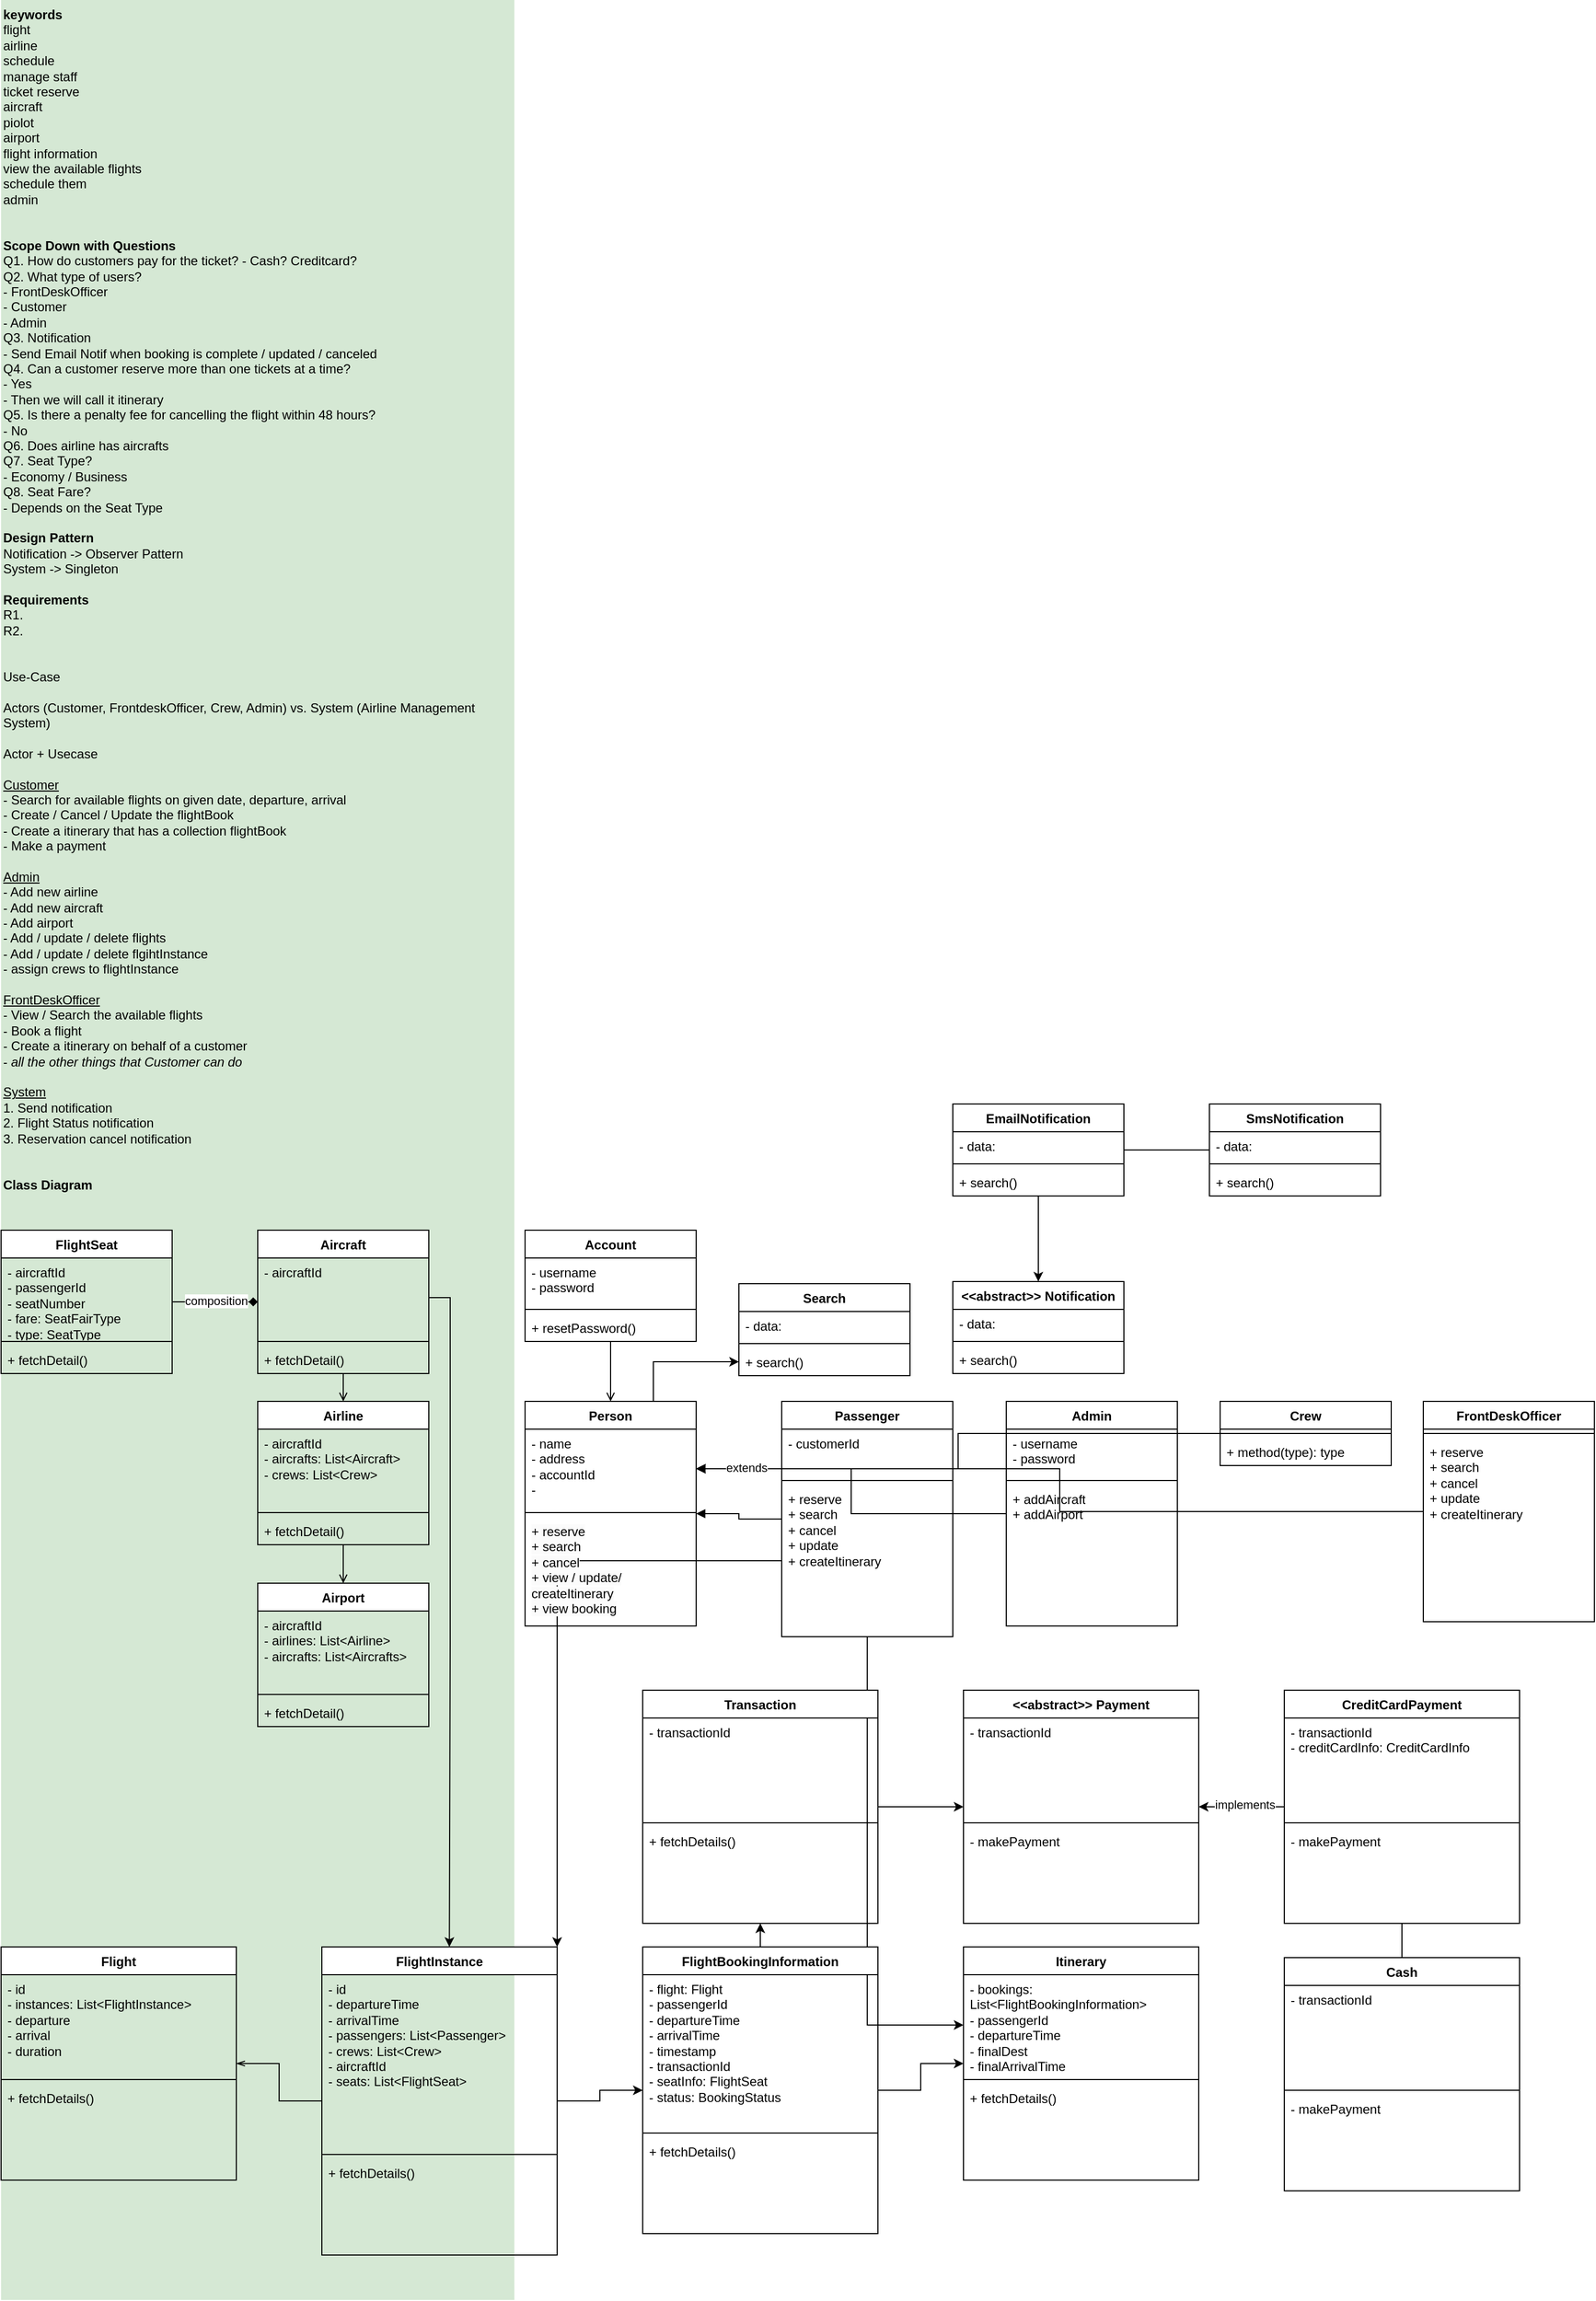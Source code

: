 <mxfile version="23.0.2" type="github">
  <diagram id="C5RBs43oDa-KdzZeNtuy" name="Page-1">
    <mxGraphModel dx="2293" dy="1454" grid="1" gridSize="10" guides="1" tooltips="1" connect="1" arrows="1" fold="1" page="1" pageScale="1" pageWidth="827" pageHeight="1169" math="0" shadow="0">
      <root>
        <mxCell id="WIyWlLk6GJQsqaUBKTNV-0" />
        <mxCell id="WIyWlLk6GJQsqaUBKTNV-1" parent="WIyWlLk6GJQsqaUBKTNV-0" />
        <mxCell id="SYZ7JO2TZXci38MoTMtk-57" value="" style="edgeStyle=orthogonalEdgeStyle;rounded=0;orthogonalLoop=1;jettySize=auto;html=1;startArrow=block;startFill=1;endArrow=none;endFill=0;exitX=1;exitY=0.5;exitDx=0;exitDy=0;" edge="1" parent="WIyWlLk6GJQsqaUBKTNV-1" target="SYZ7JO2TZXci38MoTMtk-58" source="SYZ7JO2TZXci38MoTMtk-32">
          <mxGeometry relative="1" as="geometry">
            <mxPoint x="600" y="1802" as="sourcePoint" />
          </mxGeometry>
        </mxCell>
        <mxCell id="SYZ7JO2TZXci38MoTMtk-0" value="&lt;b&gt;keywords&lt;/b&gt;&lt;br&gt;flight&lt;br&gt;airline&lt;br&gt;schedule&lt;br&gt;manage staff&lt;br&gt;ticket reserve&lt;br&gt;aircraft&lt;br&gt;piolot&lt;br&gt;airport&lt;br&gt;flight information&lt;br&gt;view the available flights&lt;br&gt;schedule them&lt;br&gt;admin&lt;br&gt;&lt;br&gt;&lt;br&gt;&lt;b&gt;Scope Down with Questions&lt;/b&gt;&lt;br&gt;Q1. How do customers pay for the ticket? - Cash? Creditcard?&lt;br&gt;Q2. What type of users?&lt;br&gt;- FrontDeskOfficer&lt;br&gt;- Customer&lt;br&gt;- Admin&lt;br&gt;Q3. Notification&lt;br&gt;- Send Email Notif when booking is complete / updated / canceled&lt;br&gt;Q4. Can a customer reserve more than one tickets at a time?&lt;br&gt;- Yes&lt;br&gt;- Then we will call it itinerary&lt;br&gt;Q5. Is there a penalty fee for cancelling the flight within 48 hours?&lt;br&gt;- No&lt;br&gt;Q6. Does airline has aircrafts&lt;br&gt;Q7. Seat Type?&lt;br&gt;- Economy / Business&lt;br&gt;Q8. Seat Fare?&lt;br&gt;- Depends on the Seat Type&lt;br&gt;&lt;br&gt;&lt;b&gt;Design Pattern&lt;/b&gt;&lt;br&gt;Notification -&amp;gt; Observer Pattern&lt;br&gt;System -&amp;gt; Singleton&amp;nbsp;&lt;br&gt;&lt;br&gt;&lt;b&gt;Requirements&lt;/b&gt;&lt;br&gt;R1.&amp;nbsp;&lt;br&gt;R2.&lt;br&gt;&lt;br&gt;&lt;br&gt;Use-Case&lt;br&gt;&lt;br&gt;Actors (Customer, FrontdeskOfficer, Crew, Admin) vs. System (Airline Management System)&lt;br&gt;&lt;br&gt;Actor + Usecase&lt;br&gt;&lt;br&gt;&lt;u&gt;Customer&lt;/u&gt;&lt;br&gt;- Search for available flights on given date, departure, arrival&lt;br&gt;- Create / Cancel / Update the flightBook&lt;br&gt;- Create a itinerary that has a collection flightBook&lt;br&gt;- Make a payment&lt;br&gt;&lt;br&gt;&lt;u&gt;Admin&lt;/u&gt;&lt;br&gt;- Add new airline&lt;br&gt;- Add new aircraft&lt;br&gt;- Add airport&lt;br&gt;- Add / update / delete flights&lt;br&gt;- Add / update / delete flgihtInstance&lt;br&gt;- assign crews to flightInstance&lt;br&gt;&lt;br&gt;&lt;u&gt;FrontDeskOfficer&lt;/u&gt;&lt;br&gt;- View / Search the available flights&lt;br&gt;- Book a flight&lt;br&gt;- Create a itinerary on behalf of a customer&lt;br&gt;- &lt;i&gt;all the other things that Customer can do&lt;br&gt;&lt;/i&gt;&lt;br&gt;&lt;u style=&quot;&quot;&gt;System&lt;/u&gt;&lt;br&gt;1. Send notification&lt;br&gt;2. Flight Status notification&lt;br&gt;3. Reservation cancel notification&lt;br&gt;&lt;br&gt;&lt;br&gt;&lt;b&gt;Class Diagram&lt;br&gt;&lt;/b&gt;" style="text;strokeColor=none;align=left;fillColor=#D5E8D4;html=1;verticalAlign=top;whiteSpace=wrap;rounded=0;labelBackgroundColor=#D5E8D4;" vertex="1" parent="WIyWlLk6GJQsqaUBKTNV-1">
          <mxGeometry x="-50" y="40" width="480" height="2150" as="geometry" />
        </mxCell>
        <mxCell id="SYZ7JO2TZXci38MoTMtk-9" value="" style="edgeStyle=orthogonalEdgeStyle;rounded=0;orthogonalLoop=1;jettySize=auto;html=1;endArrow=diamond;endFill=1;" edge="1" parent="WIyWlLk6GJQsqaUBKTNV-1" source="SYZ7JO2TZXci38MoTMtk-1" target="SYZ7JO2TZXci38MoTMtk-5">
          <mxGeometry relative="1" as="geometry" />
        </mxCell>
        <mxCell id="SYZ7JO2TZXci38MoTMtk-10" value="composition" style="edgeLabel;html=1;align=center;verticalAlign=middle;resizable=0;points=[];" vertex="1" connectable="0" parent="SYZ7JO2TZXci38MoTMtk-9">
          <mxGeometry x="0.018" y="1" relative="1" as="geometry">
            <mxPoint as="offset" />
          </mxGeometry>
        </mxCell>
        <mxCell id="SYZ7JO2TZXci38MoTMtk-1" value="FlightSeat" style="swimlane;fontStyle=1;align=center;verticalAlign=top;childLayout=stackLayout;horizontal=1;startSize=26;horizontalStack=0;resizeParent=1;resizeParentMax=0;resizeLast=0;collapsible=1;marginBottom=0;whiteSpace=wrap;html=1;" vertex="1" parent="WIyWlLk6GJQsqaUBKTNV-1">
          <mxGeometry x="-50" y="1190" width="160" height="134" as="geometry" />
        </mxCell>
        <mxCell id="SYZ7JO2TZXci38MoTMtk-2" value="- aircraftId&lt;br&gt;- passengerId&lt;br&gt;- seatNumber&lt;br&gt;- fare: SeatFairType&lt;br&gt;- type: SeatType" style="text;strokeColor=none;fillColor=none;align=left;verticalAlign=top;spacingLeft=4;spacingRight=4;overflow=hidden;rotatable=0;points=[[0,0.5],[1,0.5]];portConstraint=eastwest;whiteSpace=wrap;html=1;" vertex="1" parent="SYZ7JO2TZXci38MoTMtk-1">
          <mxGeometry y="26" width="160" height="74" as="geometry" />
        </mxCell>
        <mxCell id="SYZ7JO2TZXci38MoTMtk-3" value="" style="line;strokeWidth=1;fillColor=none;align=left;verticalAlign=middle;spacingTop=-1;spacingLeft=3;spacingRight=3;rotatable=0;labelPosition=right;points=[];portConstraint=eastwest;strokeColor=inherit;" vertex="1" parent="SYZ7JO2TZXci38MoTMtk-1">
          <mxGeometry y="100" width="160" height="8" as="geometry" />
        </mxCell>
        <mxCell id="SYZ7JO2TZXci38MoTMtk-4" value="+ fetchDetail()" style="text;strokeColor=none;fillColor=none;align=left;verticalAlign=top;spacingLeft=4;spacingRight=4;overflow=hidden;rotatable=0;points=[[0,0.5],[1,0.5]];portConstraint=eastwest;whiteSpace=wrap;html=1;" vertex="1" parent="SYZ7JO2TZXci38MoTMtk-1">
          <mxGeometry y="108" width="160" height="26" as="geometry" />
        </mxCell>
        <mxCell id="SYZ7JO2TZXci38MoTMtk-19" style="edgeStyle=orthogonalEdgeStyle;rounded=0;orthogonalLoop=1;jettySize=auto;html=1;entryX=0.5;entryY=0;entryDx=0;entryDy=0;endArrow=open;endFill=0;" edge="1" parent="WIyWlLk6GJQsqaUBKTNV-1" source="SYZ7JO2TZXci38MoTMtk-5" target="SYZ7JO2TZXci38MoTMtk-11">
          <mxGeometry relative="1" as="geometry" />
        </mxCell>
        <mxCell id="SYZ7JO2TZXci38MoTMtk-5" value="Aircraft" style="swimlane;fontStyle=1;align=center;verticalAlign=top;childLayout=stackLayout;horizontal=1;startSize=26;horizontalStack=0;resizeParent=1;resizeParentMax=0;resizeLast=0;collapsible=1;marginBottom=0;whiteSpace=wrap;html=1;" vertex="1" parent="WIyWlLk6GJQsqaUBKTNV-1">
          <mxGeometry x="190" y="1190" width="160" height="134" as="geometry" />
        </mxCell>
        <mxCell id="SYZ7JO2TZXci38MoTMtk-6" value="- aircraftId&lt;br&gt;" style="text;strokeColor=none;fillColor=none;align=left;verticalAlign=top;spacingLeft=4;spacingRight=4;overflow=hidden;rotatable=0;points=[[0,0.5],[1,0.5]];portConstraint=eastwest;whiteSpace=wrap;html=1;" vertex="1" parent="SYZ7JO2TZXci38MoTMtk-5">
          <mxGeometry y="26" width="160" height="74" as="geometry" />
        </mxCell>
        <mxCell id="SYZ7JO2TZXci38MoTMtk-7" value="" style="line;strokeWidth=1;fillColor=none;align=left;verticalAlign=middle;spacingTop=-1;spacingLeft=3;spacingRight=3;rotatable=0;labelPosition=right;points=[];portConstraint=eastwest;strokeColor=inherit;" vertex="1" parent="SYZ7JO2TZXci38MoTMtk-5">
          <mxGeometry y="100" width="160" height="8" as="geometry" />
        </mxCell>
        <mxCell id="SYZ7JO2TZXci38MoTMtk-8" value="+ fetchDetail()" style="text;strokeColor=none;fillColor=none;align=left;verticalAlign=top;spacingLeft=4;spacingRight=4;overflow=hidden;rotatable=0;points=[[0,0.5],[1,0.5]];portConstraint=eastwest;whiteSpace=wrap;html=1;" vertex="1" parent="SYZ7JO2TZXci38MoTMtk-5">
          <mxGeometry y="108" width="160" height="26" as="geometry" />
        </mxCell>
        <mxCell id="SYZ7JO2TZXci38MoTMtk-20" style="edgeStyle=orthogonalEdgeStyle;rounded=0;orthogonalLoop=1;jettySize=auto;html=1;entryX=0.5;entryY=0;entryDx=0;entryDy=0;endArrow=open;endFill=0;" edge="1" parent="WIyWlLk6GJQsqaUBKTNV-1" source="SYZ7JO2TZXci38MoTMtk-11" target="SYZ7JO2TZXci38MoTMtk-15">
          <mxGeometry relative="1" as="geometry" />
        </mxCell>
        <mxCell id="SYZ7JO2TZXci38MoTMtk-11" value="Airline" style="swimlane;fontStyle=1;align=center;verticalAlign=top;childLayout=stackLayout;horizontal=1;startSize=26;horizontalStack=0;resizeParent=1;resizeParentMax=0;resizeLast=0;collapsible=1;marginBottom=0;whiteSpace=wrap;html=1;" vertex="1" parent="WIyWlLk6GJQsqaUBKTNV-1">
          <mxGeometry x="190" y="1350" width="160" height="134" as="geometry" />
        </mxCell>
        <mxCell id="SYZ7JO2TZXci38MoTMtk-12" value="- aircraftId&lt;br&gt;- aircrafts: List&amp;lt;Aircraft&amp;gt;&lt;br&gt;- crews: List&amp;lt;Crew&amp;gt;" style="text;strokeColor=none;fillColor=none;align=left;verticalAlign=top;spacingLeft=4;spacingRight=4;overflow=hidden;rotatable=0;points=[[0,0.5],[1,0.5]];portConstraint=eastwest;whiteSpace=wrap;html=1;" vertex="1" parent="SYZ7JO2TZXci38MoTMtk-11">
          <mxGeometry y="26" width="160" height="74" as="geometry" />
        </mxCell>
        <mxCell id="SYZ7JO2TZXci38MoTMtk-13" value="" style="line;strokeWidth=1;fillColor=none;align=left;verticalAlign=middle;spacingTop=-1;spacingLeft=3;spacingRight=3;rotatable=0;labelPosition=right;points=[];portConstraint=eastwest;strokeColor=inherit;" vertex="1" parent="SYZ7JO2TZXci38MoTMtk-11">
          <mxGeometry y="100" width="160" height="8" as="geometry" />
        </mxCell>
        <mxCell id="SYZ7JO2TZXci38MoTMtk-14" value="+ fetchDetail()" style="text;strokeColor=none;fillColor=none;align=left;verticalAlign=top;spacingLeft=4;spacingRight=4;overflow=hidden;rotatable=0;points=[[0,0.5],[1,0.5]];portConstraint=eastwest;whiteSpace=wrap;html=1;" vertex="1" parent="SYZ7JO2TZXci38MoTMtk-11">
          <mxGeometry y="108" width="160" height="26" as="geometry" />
        </mxCell>
        <mxCell id="SYZ7JO2TZXci38MoTMtk-15" value="Airport" style="swimlane;fontStyle=1;align=center;verticalAlign=top;childLayout=stackLayout;horizontal=1;startSize=26;horizontalStack=0;resizeParent=1;resizeParentMax=0;resizeLast=0;collapsible=1;marginBottom=0;whiteSpace=wrap;html=1;" vertex="1" parent="WIyWlLk6GJQsqaUBKTNV-1">
          <mxGeometry x="190" y="1520" width="160" height="134" as="geometry" />
        </mxCell>
        <mxCell id="SYZ7JO2TZXci38MoTMtk-16" value="- aircraftId&lt;br&gt;- airlines: List&amp;lt;Airline&amp;gt;&lt;br&gt;- aircrafts: List&amp;lt;Aircrafts&amp;gt;" style="text;strokeColor=none;fillColor=none;align=left;verticalAlign=top;spacingLeft=4;spacingRight=4;overflow=hidden;rotatable=0;points=[[0,0.5],[1,0.5]];portConstraint=eastwest;whiteSpace=wrap;html=1;" vertex="1" parent="SYZ7JO2TZXci38MoTMtk-15">
          <mxGeometry y="26" width="160" height="74" as="geometry" />
        </mxCell>
        <mxCell id="SYZ7JO2TZXci38MoTMtk-17" value="" style="line;strokeWidth=1;fillColor=none;align=left;verticalAlign=middle;spacingTop=-1;spacingLeft=3;spacingRight=3;rotatable=0;labelPosition=right;points=[];portConstraint=eastwest;strokeColor=inherit;" vertex="1" parent="SYZ7JO2TZXci38MoTMtk-15">
          <mxGeometry y="100" width="160" height="8" as="geometry" />
        </mxCell>
        <mxCell id="SYZ7JO2TZXci38MoTMtk-18" value="+ fetchDetail()" style="text;strokeColor=none;fillColor=none;align=left;verticalAlign=top;spacingLeft=4;spacingRight=4;overflow=hidden;rotatable=0;points=[[0,0.5],[1,0.5]];portConstraint=eastwest;whiteSpace=wrap;html=1;" vertex="1" parent="SYZ7JO2TZXci38MoTMtk-15">
          <mxGeometry y="108" width="160" height="26" as="geometry" />
        </mxCell>
        <mxCell id="SYZ7JO2TZXci38MoTMtk-42" style="edgeStyle=orthogonalEdgeStyle;rounded=0;orthogonalLoop=1;jettySize=auto;html=1;endArrow=open;endFill=0;" edge="1" parent="WIyWlLk6GJQsqaUBKTNV-1" source="SYZ7JO2TZXci38MoTMtk-27" target="SYZ7JO2TZXci38MoTMtk-31">
          <mxGeometry relative="1" as="geometry" />
        </mxCell>
        <mxCell id="SYZ7JO2TZXci38MoTMtk-27" value="Account" style="swimlane;fontStyle=1;align=center;verticalAlign=top;childLayout=stackLayout;horizontal=1;startSize=26;horizontalStack=0;resizeParent=1;resizeParentMax=0;resizeLast=0;collapsible=1;marginBottom=0;whiteSpace=wrap;html=1;" vertex="1" parent="WIyWlLk6GJQsqaUBKTNV-1">
          <mxGeometry x="440" y="1190" width="160" height="104" as="geometry" />
        </mxCell>
        <mxCell id="SYZ7JO2TZXci38MoTMtk-28" value="- username&lt;br&gt;- password&lt;br&gt;" style="text;strokeColor=none;fillColor=none;align=left;verticalAlign=top;spacingLeft=4;spacingRight=4;overflow=hidden;rotatable=0;points=[[0,0.5],[1,0.5]];portConstraint=eastwest;whiteSpace=wrap;html=1;" vertex="1" parent="SYZ7JO2TZXci38MoTMtk-27">
          <mxGeometry y="26" width="160" height="44" as="geometry" />
        </mxCell>
        <mxCell id="SYZ7JO2TZXci38MoTMtk-29" value="" style="line;strokeWidth=1;fillColor=none;align=left;verticalAlign=middle;spacingTop=-1;spacingLeft=3;spacingRight=3;rotatable=0;labelPosition=right;points=[];portConstraint=eastwest;strokeColor=inherit;" vertex="1" parent="SYZ7JO2TZXci38MoTMtk-27">
          <mxGeometry y="70" width="160" height="8" as="geometry" />
        </mxCell>
        <mxCell id="SYZ7JO2TZXci38MoTMtk-30" value="+ resetPassword()" style="text;strokeColor=none;fillColor=none;align=left;verticalAlign=top;spacingLeft=4;spacingRight=4;overflow=hidden;rotatable=0;points=[[0,0.5],[1,0.5]];portConstraint=eastwest;whiteSpace=wrap;html=1;" vertex="1" parent="SYZ7JO2TZXci38MoTMtk-27">
          <mxGeometry y="78" width="160" height="26" as="geometry" />
        </mxCell>
        <mxCell id="SYZ7JO2TZXci38MoTMtk-41" value="" style="edgeStyle=orthogonalEdgeStyle;rounded=0;orthogonalLoop=1;jettySize=auto;html=1;startArrow=block;startFill=1;endArrow=none;endFill=0;" edge="1" parent="WIyWlLk6GJQsqaUBKTNV-1" source="SYZ7JO2TZXci38MoTMtk-31" target="SYZ7JO2TZXci38MoTMtk-37">
          <mxGeometry relative="1" as="geometry" />
        </mxCell>
        <mxCell id="SYZ7JO2TZXci38MoTMtk-47" value="" style="edgeStyle=orthogonalEdgeStyle;rounded=0;orthogonalLoop=1;jettySize=auto;html=1;startArrow=block;startFill=1;endArrow=none;endFill=0;exitX=1;exitY=0.5;exitDx=0;exitDy=0;" edge="1" parent="WIyWlLk6GJQsqaUBKTNV-1" target="SYZ7JO2TZXci38MoTMtk-48" source="SYZ7JO2TZXci38MoTMtk-32">
          <mxGeometry relative="1" as="geometry">
            <mxPoint x="600" y="1532" as="sourcePoint" />
          </mxGeometry>
        </mxCell>
        <mxCell id="SYZ7JO2TZXci38MoTMtk-52" value="" style="edgeStyle=orthogonalEdgeStyle;rounded=0;orthogonalLoop=1;jettySize=auto;html=1;startArrow=block;startFill=1;endArrow=none;endFill=0;exitX=1;exitY=0.5;exitDx=0;exitDy=0;" edge="1" parent="WIyWlLk6GJQsqaUBKTNV-1" target="SYZ7JO2TZXci38MoTMtk-53" source="SYZ7JO2TZXci38MoTMtk-32">
          <mxGeometry relative="1" as="geometry">
            <mxPoint x="600" y="1662" as="sourcePoint" />
          </mxGeometry>
        </mxCell>
        <mxCell id="SYZ7JO2TZXci38MoTMtk-58" value="FrontDeskOfficer" style="swimlane;fontStyle=1;align=center;verticalAlign=top;childLayout=stackLayout;horizontal=1;startSize=26;horizontalStack=0;resizeParent=1;resizeParentMax=0;resizeLast=0;collapsible=1;marginBottom=0;whiteSpace=wrap;html=1;" vertex="1" parent="WIyWlLk6GJQsqaUBKTNV-1">
          <mxGeometry x="1280" y="1350" width="160" height="206" as="geometry" />
        </mxCell>
        <mxCell id="SYZ7JO2TZXci38MoTMtk-60" value="" style="line;strokeWidth=1;fillColor=none;align=left;verticalAlign=middle;spacingTop=-1;spacingLeft=3;spacingRight=3;rotatable=0;labelPosition=right;points=[];portConstraint=eastwest;strokeColor=inherit;" vertex="1" parent="SYZ7JO2TZXci38MoTMtk-58">
          <mxGeometry y="26" width="160" height="8" as="geometry" />
        </mxCell>
        <mxCell id="SYZ7JO2TZXci38MoTMtk-61" value="+ reserve&lt;br style=&quot;border-color: var(--border-color);&quot;&gt;+ search&lt;br style=&quot;border-color: var(--border-color);&quot;&gt;+ cancel&lt;br style=&quot;border-color: var(--border-color);&quot;&gt;+ update&lt;br style=&quot;border-color: var(--border-color);&quot;&gt;+ createItinerary" style="text;strokeColor=none;fillColor=none;align=left;verticalAlign=top;spacingLeft=4;spacingRight=4;overflow=hidden;rotatable=0;points=[[0,0.5],[1,0.5]];portConstraint=eastwest;whiteSpace=wrap;html=1;" vertex="1" parent="SYZ7JO2TZXci38MoTMtk-58">
          <mxGeometry y="34" width="160" height="172" as="geometry" />
        </mxCell>
        <mxCell id="SYZ7JO2TZXci38MoTMtk-62" value="" style="edgeStyle=orthogonalEdgeStyle;rounded=0;orthogonalLoop=1;jettySize=auto;html=1;entryX=1;entryY=0.5;entryDx=0;entryDy=0;" edge="1" parent="WIyWlLk6GJQsqaUBKTNV-1" source="SYZ7JO2TZXci38MoTMtk-48" target="SYZ7JO2TZXci38MoTMtk-32">
          <mxGeometry relative="1" as="geometry" />
        </mxCell>
        <mxCell id="SYZ7JO2TZXci38MoTMtk-63" value="extends" style="edgeLabel;html=1;align=center;verticalAlign=middle;resizable=0;points=[];" vertex="1" connectable="0" parent="SYZ7JO2TZXci38MoTMtk-62">
          <mxGeometry x="0.719" y="-1" relative="1" as="geometry">
            <mxPoint as="offset" />
          </mxGeometry>
        </mxCell>
        <mxCell id="SYZ7JO2TZXci38MoTMtk-48" value="Admin" style="swimlane;fontStyle=1;align=center;verticalAlign=top;childLayout=stackLayout;horizontal=1;startSize=26;horizontalStack=0;resizeParent=1;resizeParentMax=0;resizeLast=0;collapsible=1;marginBottom=0;whiteSpace=wrap;html=1;" vertex="1" parent="WIyWlLk6GJQsqaUBKTNV-1">
          <mxGeometry x="890" y="1350" width="160" height="210" as="geometry" />
        </mxCell>
        <mxCell id="SYZ7JO2TZXci38MoTMtk-49" value="- username&lt;br&gt;- password&lt;br&gt;" style="text;strokeColor=none;fillColor=none;align=left;verticalAlign=top;spacingLeft=4;spacingRight=4;overflow=hidden;rotatable=0;points=[[0,0.5],[1,0.5]];portConstraint=eastwest;whiteSpace=wrap;html=1;" vertex="1" parent="SYZ7JO2TZXci38MoTMtk-48">
          <mxGeometry y="26" width="160" height="44" as="geometry" />
        </mxCell>
        <mxCell id="SYZ7JO2TZXci38MoTMtk-50" value="" style="line;strokeWidth=1;fillColor=none;align=left;verticalAlign=middle;spacingTop=-1;spacingLeft=3;spacingRight=3;rotatable=0;labelPosition=right;points=[];portConstraint=eastwest;strokeColor=inherit;" vertex="1" parent="SYZ7JO2TZXci38MoTMtk-48">
          <mxGeometry y="70" width="160" height="8" as="geometry" />
        </mxCell>
        <mxCell id="SYZ7JO2TZXci38MoTMtk-51" value="+ addAircraft&lt;br&gt;+ addAirport" style="text;strokeColor=none;fillColor=none;align=left;verticalAlign=top;spacingLeft=4;spacingRight=4;overflow=hidden;rotatable=0;points=[[0,0.5],[1,0.5]];portConstraint=eastwest;whiteSpace=wrap;html=1;" vertex="1" parent="SYZ7JO2TZXci38MoTMtk-48">
          <mxGeometry y="78" width="160" height="132" as="geometry" />
        </mxCell>
        <mxCell id="SYZ7JO2TZXci38MoTMtk-53" value="Crew" style="swimlane;fontStyle=1;align=center;verticalAlign=top;childLayout=stackLayout;horizontal=1;startSize=26;horizontalStack=0;resizeParent=1;resizeParentMax=0;resizeLast=0;collapsible=1;marginBottom=0;whiteSpace=wrap;html=1;" vertex="1" parent="WIyWlLk6GJQsqaUBKTNV-1">
          <mxGeometry x="1090" y="1350" width="160" height="60" as="geometry" />
        </mxCell>
        <mxCell id="SYZ7JO2TZXci38MoTMtk-55" value="" style="line;strokeWidth=1;fillColor=none;align=left;verticalAlign=middle;spacingTop=-1;spacingLeft=3;spacingRight=3;rotatable=0;labelPosition=right;points=[];portConstraint=eastwest;strokeColor=inherit;" vertex="1" parent="SYZ7JO2TZXci38MoTMtk-53">
          <mxGeometry y="26" width="160" height="8" as="geometry" />
        </mxCell>
        <mxCell id="SYZ7JO2TZXci38MoTMtk-56" value="+ method(type): type" style="text;strokeColor=none;fillColor=none;align=left;verticalAlign=top;spacingLeft=4;spacingRight=4;overflow=hidden;rotatable=0;points=[[0,0.5],[1,0.5]];portConstraint=eastwest;whiteSpace=wrap;html=1;" vertex="1" parent="SYZ7JO2TZXci38MoTMtk-53">
          <mxGeometry y="34" width="160" height="26" as="geometry" />
        </mxCell>
        <mxCell id="SYZ7JO2TZXci38MoTMtk-112" style="edgeStyle=orthogonalEdgeStyle;rounded=0;orthogonalLoop=1;jettySize=auto;html=1;entryX=0;entryY=0.5;entryDx=0;entryDy=0;" edge="1" parent="WIyWlLk6GJQsqaUBKTNV-1" source="SYZ7JO2TZXci38MoTMtk-37" target="SYZ7JO2TZXci38MoTMtk-108">
          <mxGeometry relative="1" as="geometry" />
        </mxCell>
        <mxCell id="SYZ7JO2TZXci38MoTMtk-37" value="Passenger" style="swimlane;fontStyle=1;align=center;verticalAlign=top;childLayout=stackLayout;horizontal=1;startSize=26;horizontalStack=0;resizeParent=1;resizeParentMax=0;resizeLast=0;collapsible=1;marginBottom=0;whiteSpace=wrap;html=1;" vertex="1" parent="WIyWlLk6GJQsqaUBKTNV-1">
          <mxGeometry x="680" y="1350" width="160" height="220" as="geometry" />
        </mxCell>
        <mxCell id="SYZ7JO2TZXci38MoTMtk-38" value="- customerId" style="text;strokeColor=none;fillColor=none;align=left;verticalAlign=top;spacingLeft=4;spacingRight=4;overflow=hidden;rotatable=0;points=[[0,0.5],[1,0.5]];portConstraint=eastwest;whiteSpace=wrap;html=1;" vertex="1" parent="SYZ7JO2TZXci38MoTMtk-37">
          <mxGeometry y="26" width="160" height="44" as="geometry" />
        </mxCell>
        <mxCell id="SYZ7JO2TZXci38MoTMtk-39" value="" style="line;strokeWidth=1;fillColor=none;align=left;verticalAlign=middle;spacingTop=-1;spacingLeft=3;spacingRight=3;rotatable=0;labelPosition=right;points=[];portConstraint=eastwest;strokeColor=inherit;" vertex="1" parent="SYZ7JO2TZXci38MoTMtk-37">
          <mxGeometry y="70" width="160" height="8" as="geometry" />
        </mxCell>
        <mxCell id="SYZ7JO2TZXci38MoTMtk-40" value="+ reserve&lt;br&gt;+ search&lt;br&gt;+ cancel&lt;br&gt;+ update&lt;br&gt;+ createItinerary" style="text;strokeColor=none;fillColor=none;align=left;verticalAlign=top;spacingLeft=4;spacingRight=4;overflow=hidden;rotatable=0;points=[[0,0.5],[1,0.5]];portConstraint=eastwest;whiteSpace=wrap;html=1;" vertex="1" parent="SYZ7JO2TZXci38MoTMtk-37">
          <mxGeometry y="78" width="160" height="142" as="geometry" />
        </mxCell>
        <mxCell id="SYZ7JO2TZXci38MoTMtk-80" style="edgeStyle=orthogonalEdgeStyle;rounded=0;orthogonalLoop=1;jettySize=auto;html=1;entryX=1;entryY=0;entryDx=0;entryDy=0;" edge="1" parent="WIyWlLk6GJQsqaUBKTNV-1" source="SYZ7JO2TZXci38MoTMtk-40" target="SYZ7JO2TZXci38MoTMtk-68">
          <mxGeometry relative="1" as="geometry" />
        </mxCell>
        <mxCell id="SYZ7JO2TZXci38MoTMtk-72" value="" style="edgeStyle=orthogonalEdgeStyle;rounded=0;orthogonalLoop=1;jettySize=auto;html=1;endArrow=openThin;endFill=0;" edge="1" parent="WIyWlLk6GJQsqaUBKTNV-1" source="SYZ7JO2TZXci38MoTMtk-68" target="SYZ7JO2TZXci38MoTMtk-64">
          <mxGeometry relative="1" as="geometry" />
        </mxCell>
        <mxCell id="SYZ7JO2TZXci38MoTMtk-64" value="Flight" style="swimlane;fontStyle=1;align=center;verticalAlign=top;childLayout=stackLayout;horizontal=1;startSize=26;horizontalStack=0;resizeParent=1;resizeParentMax=0;resizeLast=0;collapsible=1;marginBottom=0;whiteSpace=wrap;html=1;" vertex="1" parent="WIyWlLk6GJQsqaUBKTNV-1">
          <mxGeometry x="-50" y="1860" width="220" height="218" as="geometry" />
        </mxCell>
        <mxCell id="SYZ7JO2TZXci38MoTMtk-65" value="- id&lt;br&gt;- instances: List&amp;lt;FlightInstance&amp;gt;&lt;br&gt;- departure&lt;br&gt;- arrival&lt;br&gt;- duration" style="text;strokeColor=none;fillColor=none;align=left;verticalAlign=top;spacingLeft=4;spacingRight=4;overflow=hidden;rotatable=0;points=[[0,0.5],[1,0.5]];portConstraint=eastwest;whiteSpace=wrap;html=1;" vertex="1" parent="SYZ7JO2TZXci38MoTMtk-64">
          <mxGeometry y="26" width="220" height="94" as="geometry" />
        </mxCell>
        <mxCell id="SYZ7JO2TZXci38MoTMtk-66" value="" style="line;strokeWidth=1;fillColor=none;align=left;verticalAlign=middle;spacingTop=-1;spacingLeft=3;spacingRight=3;rotatable=0;labelPosition=right;points=[];portConstraint=eastwest;strokeColor=inherit;" vertex="1" parent="SYZ7JO2TZXci38MoTMtk-64">
          <mxGeometry y="120" width="220" height="8" as="geometry" />
        </mxCell>
        <mxCell id="SYZ7JO2TZXci38MoTMtk-67" value="+ fetchDetails()" style="text;strokeColor=none;fillColor=none;align=left;verticalAlign=top;spacingLeft=4;spacingRight=4;overflow=hidden;rotatable=0;points=[[0,0.5],[1,0.5]];portConstraint=eastwest;whiteSpace=wrap;html=1;" vertex="1" parent="SYZ7JO2TZXci38MoTMtk-64">
          <mxGeometry y="128" width="220" height="90" as="geometry" />
        </mxCell>
        <mxCell id="SYZ7JO2TZXci38MoTMtk-78" value="" style="edgeStyle=orthogonalEdgeStyle;rounded=0;orthogonalLoop=1;jettySize=auto;html=1;" edge="1" parent="WIyWlLk6GJQsqaUBKTNV-1" source="SYZ7JO2TZXci38MoTMtk-68" target="SYZ7JO2TZXci38MoTMtk-74">
          <mxGeometry relative="1" as="geometry" />
        </mxCell>
        <mxCell id="SYZ7JO2TZXci38MoTMtk-68" value="FlightInstance" style="swimlane;fontStyle=1;align=center;verticalAlign=top;childLayout=stackLayout;horizontal=1;startSize=26;horizontalStack=0;resizeParent=1;resizeParentMax=0;resizeLast=0;collapsible=1;marginBottom=0;whiteSpace=wrap;html=1;" vertex="1" parent="WIyWlLk6GJQsqaUBKTNV-1">
          <mxGeometry x="250" y="1860" width="220" height="288" as="geometry" />
        </mxCell>
        <mxCell id="SYZ7JO2TZXci38MoTMtk-69" value="- id&lt;br&gt;- departureTime&lt;br&gt;- arrivalTime&lt;br&gt;- passengers: List&amp;lt;Passenger&amp;gt;&lt;br&gt;- crews: List&amp;lt;Crew&amp;gt;&lt;br&gt;- aircraftId&lt;br&gt;- seats: List&amp;lt;FlightSeat&amp;gt;" style="text;strokeColor=none;fillColor=none;align=left;verticalAlign=top;spacingLeft=4;spacingRight=4;overflow=hidden;rotatable=0;points=[[0,0.5],[1,0.5]];portConstraint=eastwest;whiteSpace=wrap;html=1;" vertex="1" parent="SYZ7JO2TZXci38MoTMtk-68">
          <mxGeometry y="26" width="220" height="164" as="geometry" />
        </mxCell>
        <mxCell id="SYZ7JO2TZXci38MoTMtk-70" value="" style="line;strokeWidth=1;fillColor=none;align=left;verticalAlign=middle;spacingTop=-1;spacingLeft=3;spacingRight=3;rotatable=0;labelPosition=right;points=[];portConstraint=eastwest;strokeColor=inherit;" vertex="1" parent="SYZ7JO2TZXci38MoTMtk-68">
          <mxGeometry y="190" width="220" height="8" as="geometry" />
        </mxCell>
        <mxCell id="SYZ7JO2TZXci38MoTMtk-71" value="+ fetchDetails()" style="text;strokeColor=none;fillColor=none;align=left;verticalAlign=top;spacingLeft=4;spacingRight=4;overflow=hidden;rotatable=0;points=[[0,0.5],[1,0.5]];portConstraint=eastwest;whiteSpace=wrap;html=1;" vertex="1" parent="SYZ7JO2TZXci38MoTMtk-68">
          <mxGeometry y="198" width="220" height="90" as="geometry" />
        </mxCell>
        <mxCell id="SYZ7JO2TZXci38MoTMtk-85" value="" style="edgeStyle=orthogonalEdgeStyle;rounded=0;orthogonalLoop=1;jettySize=auto;html=1;" edge="1" parent="WIyWlLk6GJQsqaUBKTNV-1" source="SYZ7JO2TZXci38MoTMtk-74" target="SYZ7JO2TZXci38MoTMtk-81">
          <mxGeometry relative="1" as="geometry" />
        </mxCell>
        <mxCell id="SYZ7JO2TZXci38MoTMtk-111" value="" style="edgeStyle=orthogonalEdgeStyle;rounded=0;orthogonalLoop=1;jettySize=auto;html=1;" edge="1" parent="WIyWlLk6GJQsqaUBKTNV-1" source="SYZ7JO2TZXci38MoTMtk-74" target="SYZ7JO2TZXci38MoTMtk-107">
          <mxGeometry relative="1" as="geometry" />
        </mxCell>
        <mxCell id="SYZ7JO2TZXci38MoTMtk-74" value="FlightBookingInformation" style="swimlane;fontStyle=1;align=center;verticalAlign=top;childLayout=stackLayout;horizontal=1;startSize=26;horizontalStack=0;resizeParent=1;resizeParentMax=0;resizeLast=0;collapsible=1;marginBottom=0;whiteSpace=wrap;html=1;" vertex="1" parent="WIyWlLk6GJQsqaUBKTNV-1">
          <mxGeometry x="550" y="1860" width="220" height="268" as="geometry" />
        </mxCell>
        <mxCell id="SYZ7JO2TZXci38MoTMtk-75" value="- flight: Flight&lt;br&gt;- passengerId&lt;br&gt;- departureTime&lt;br&gt;- arrivalTime&lt;br&gt;- timestamp&lt;br&gt;- transactionId&lt;br&gt;- seatInfo: FlightSeat&lt;br&gt;- status: BookingStatus" style="text;strokeColor=none;fillColor=none;align=left;verticalAlign=top;spacingLeft=4;spacingRight=4;overflow=hidden;rotatable=0;points=[[0,0.5],[1,0.5]];portConstraint=eastwest;whiteSpace=wrap;html=1;" vertex="1" parent="SYZ7JO2TZXci38MoTMtk-74">
          <mxGeometry y="26" width="220" height="144" as="geometry" />
        </mxCell>
        <mxCell id="SYZ7JO2TZXci38MoTMtk-76" value="" style="line;strokeWidth=1;fillColor=none;align=left;verticalAlign=middle;spacingTop=-1;spacingLeft=3;spacingRight=3;rotatable=0;labelPosition=right;points=[];portConstraint=eastwest;strokeColor=inherit;" vertex="1" parent="SYZ7JO2TZXci38MoTMtk-74">
          <mxGeometry y="170" width="220" height="8" as="geometry" />
        </mxCell>
        <mxCell id="SYZ7JO2TZXci38MoTMtk-77" value="+ fetchDetails()" style="text;strokeColor=none;fillColor=none;align=left;verticalAlign=top;spacingLeft=4;spacingRight=4;overflow=hidden;rotatable=0;points=[[0,0.5],[1,0.5]];portConstraint=eastwest;whiteSpace=wrap;html=1;" vertex="1" parent="SYZ7JO2TZXci38MoTMtk-74">
          <mxGeometry y="178" width="220" height="90" as="geometry" />
        </mxCell>
        <mxCell id="SYZ7JO2TZXci38MoTMtk-79" style="edgeStyle=orthogonalEdgeStyle;rounded=0;orthogonalLoop=1;jettySize=auto;html=1;entryX=0.542;entryY=0;entryDx=0;entryDy=0;entryPerimeter=0;" edge="1" parent="WIyWlLk6GJQsqaUBKTNV-1" source="SYZ7JO2TZXci38MoTMtk-6" target="SYZ7JO2TZXci38MoTMtk-68">
          <mxGeometry relative="1" as="geometry" />
        </mxCell>
        <mxCell id="SYZ7JO2TZXci38MoTMtk-90" style="edgeStyle=orthogonalEdgeStyle;rounded=0;orthogonalLoop=1;jettySize=auto;html=1;entryX=0;entryY=0.5;entryDx=0;entryDy=0;endArrow=classic;endFill=1;startArrow=none;startFill=0;exitX=0.75;exitY=0;exitDx=0;exitDy=0;" edge="1" parent="WIyWlLk6GJQsqaUBKTNV-1" source="SYZ7JO2TZXci38MoTMtk-31" target="SYZ7JO2TZXci38MoTMtk-89">
          <mxGeometry relative="1" as="geometry" />
        </mxCell>
        <mxCell id="SYZ7JO2TZXci38MoTMtk-31" value="Person" style="swimlane;fontStyle=1;align=center;verticalAlign=top;childLayout=stackLayout;horizontal=1;startSize=26;horizontalStack=0;resizeParent=1;resizeParentMax=0;resizeLast=0;collapsible=1;marginBottom=0;whiteSpace=wrap;html=1;" vertex="1" parent="WIyWlLk6GJQsqaUBKTNV-1">
          <mxGeometry x="440" y="1350" width="160" height="210" as="geometry" />
        </mxCell>
        <mxCell id="SYZ7JO2TZXci38MoTMtk-32" value="- name&lt;br&gt;- address&lt;br&gt;- accountId&lt;br&gt;-&amp;nbsp;" style="text;strokeColor=none;fillColor=none;align=left;verticalAlign=top;spacingLeft=4;spacingRight=4;overflow=hidden;rotatable=0;points=[[0,0.5],[1,0.5]];portConstraint=eastwest;whiteSpace=wrap;html=1;" vertex="1" parent="SYZ7JO2TZXci38MoTMtk-31">
          <mxGeometry y="26" width="160" height="74" as="geometry" />
        </mxCell>
        <mxCell id="SYZ7JO2TZXci38MoTMtk-33" value="" style="line;strokeWidth=1;fillColor=none;align=left;verticalAlign=middle;spacingTop=-1;spacingLeft=3;spacingRight=3;rotatable=0;labelPosition=right;points=[];portConstraint=eastwest;strokeColor=inherit;" vertex="1" parent="SYZ7JO2TZXci38MoTMtk-31">
          <mxGeometry y="100" width="160" height="8" as="geometry" />
        </mxCell>
        <mxCell id="SYZ7JO2TZXci38MoTMtk-34" value="&lt;span style=&quot;color: rgb(0, 0, 0); font-family: Helvetica; font-size: 12px; font-style: normal; font-variant-ligatures: normal; font-variant-caps: normal; font-weight: 400; letter-spacing: normal; orphans: 2; text-align: left; text-indent: 0px; text-transform: none; widows: 2; word-spacing: 0px; -webkit-text-stroke-width: 0px; background-color: rgb(251, 251, 251); text-decoration-thickness: initial; text-decoration-style: initial; text-decoration-color: initial; float: none; display: inline !important;&quot;&gt;+ reserve&lt;/span&gt;&lt;br style=&quot;border-color: var(--border-color); color: rgb(0, 0, 0); font-family: Helvetica; font-size: 12px; font-style: normal; font-variant-ligatures: normal; font-variant-caps: normal; font-weight: 400; letter-spacing: normal; orphans: 2; text-align: left; text-indent: 0px; text-transform: none; widows: 2; word-spacing: 0px; -webkit-text-stroke-width: 0px; background-color: rgb(251, 251, 251); text-decoration-thickness: initial; text-decoration-style: initial; text-decoration-color: initial;&quot;&gt;&lt;span style=&quot;color: rgb(0, 0, 0); font-family: Helvetica; font-size: 12px; font-style: normal; font-variant-ligatures: normal; font-variant-caps: normal; font-weight: 400; letter-spacing: normal; orphans: 2; text-align: left; text-indent: 0px; text-transform: none; widows: 2; word-spacing: 0px; -webkit-text-stroke-width: 0px; background-color: rgb(251, 251, 251); text-decoration-thickness: initial; text-decoration-style: initial; text-decoration-color: initial; float: none; display: inline !important;&quot;&gt;+ search&lt;/span&gt;&lt;br style=&quot;border-color: var(--border-color); color: rgb(0, 0, 0); font-family: Helvetica; font-size: 12px; font-style: normal; font-variant-ligatures: normal; font-variant-caps: normal; font-weight: 400; letter-spacing: normal; orphans: 2; text-align: left; text-indent: 0px; text-transform: none; widows: 2; word-spacing: 0px; -webkit-text-stroke-width: 0px; background-color: rgb(251, 251, 251); text-decoration-thickness: initial; text-decoration-style: initial; text-decoration-color: initial;&quot;&gt;&lt;span style=&quot;color: rgb(0, 0, 0); font-family: Helvetica; font-size: 12px; font-style: normal; font-variant-ligatures: normal; font-variant-caps: normal; font-weight: 400; letter-spacing: normal; orphans: 2; text-align: left; text-indent: 0px; text-transform: none; widows: 2; word-spacing: 0px; -webkit-text-stroke-width: 0px; background-color: rgb(251, 251, 251); text-decoration-thickness: initial; text-decoration-style: initial; text-decoration-color: initial; float: none; display: inline !important;&quot;&gt;+ cancel&lt;/span&gt;&lt;br style=&quot;border-color: var(--border-color); color: rgb(0, 0, 0); font-family: Helvetica; font-size: 12px; font-style: normal; font-variant-ligatures: normal; font-variant-caps: normal; font-weight: 400; letter-spacing: normal; orphans: 2; text-align: left; text-indent: 0px; text-transform: none; widows: 2; word-spacing: 0px; -webkit-text-stroke-width: 0px; background-color: rgb(251, 251, 251); text-decoration-thickness: initial; text-decoration-style: initial; text-decoration-color: initial;&quot;&gt;&lt;span style=&quot;color: rgb(0, 0, 0); font-family: Helvetica; font-size: 12px; font-style: normal; font-variant-ligatures: normal; font-variant-caps: normal; font-weight: 400; letter-spacing: normal; orphans: 2; text-align: left; text-indent: 0px; text-transform: none; widows: 2; word-spacing: 0px; -webkit-text-stroke-width: 0px; background-color: rgb(251, 251, 251); text-decoration-thickness: initial; text-decoration-style: initial; text-decoration-color: initial; float: none; display: inline !important;&quot;&gt;+ view / update/ createItinerary&lt;br&gt;+ view booking&lt;br&gt;&lt;/span&gt;" style="text;strokeColor=none;fillColor=none;align=left;verticalAlign=top;spacingLeft=4;spacingRight=4;overflow=hidden;rotatable=0;points=[[0,0.5],[1,0.5]];portConstraint=eastwest;whiteSpace=wrap;html=1;" vertex="1" parent="SYZ7JO2TZXci38MoTMtk-31">
          <mxGeometry y="108" width="160" height="102" as="geometry" />
        </mxCell>
        <mxCell id="SYZ7JO2TZXci38MoTMtk-95" value="" style="edgeStyle=orthogonalEdgeStyle;rounded=0;orthogonalLoop=1;jettySize=auto;html=1;" edge="1" parent="WIyWlLk6GJQsqaUBKTNV-1" source="SYZ7JO2TZXci38MoTMtk-81" target="SYZ7JO2TZXci38MoTMtk-91">
          <mxGeometry relative="1" as="geometry" />
        </mxCell>
        <mxCell id="SYZ7JO2TZXci38MoTMtk-81" value="Transaction" style="swimlane;fontStyle=1;align=center;verticalAlign=top;childLayout=stackLayout;horizontal=1;startSize=26;horizontalStack=0;resizeParent=1;resizeParentMax=0;resizeLast=0;collapsible=1;marginBottom=0;whiteSpace=wrap;html=1;" vertex="1" parent="WIyWlLk6GJQsqaUBKTNV-1">
          <mxGeometry x="550" y="1620" width="220" height="218" as="geometry" />
        </mxCell>
        <mxCell id="SYZ7JO2TZXci38MoTMtk-82" value="- transactionId" style="text;strokeColor=none;fillColor=none;align=left;verticalAlign=top;spacingLeft=4;spacingRight=4;overflow=hidden;rotatable=0;points=[[0,0.5],[1,0.5]];portConstraint=eastwest;whiteSpace=wrap;html=1;" vertex="1" parent="SYZ7JO2TZXci38MoTMtk-81">
          <mxGeometry y="26" width="220" height="94" as="geometry" />
        </mxCell>
        <mxCell id="SYZ7JO2TZXci38MoTMtk-83" value="" style="line;strokeWidth=1;fillColor=none;align=left;verticalAlign=middle;spacingTop=-1;spacingLeft=3;spacingRight=3;rotatable=0;labelPosition=right;points=[];portConstraint=eastwest;strokeColor=inherit;" vertex="1" parent="SYZ7JO2TZXci38MoTMtk-81">
          <mxGeometry y="120" width="220" height="8" as="geometry" />
        </mxCell>
        <mxCell id="SYZ7JO2TZXci38MoTMtk-84" value="+ fetchDetails()" style="text;strokeColor=none;fillColor=none;align=left;verticalAlign=top;spacingLeft=4;spacingRight=4;overflow=hidden;rotatable=0;points=[[0,0.5],[1,0.5]];portConstraint=eastwest;whiteSpace=wrap;html=1;" vertex="1" parent="SYZ7JO2TZXci38MoTMtk-81">
          <mxGeometry y="128" width="220" height="90" as="geometry" />
        </mxCell>
        <mxCell id="SYZ7JO2TZXci38MoTMtk-86" value="Search" style="swimlane;fontStyle=1;align=center;verticalAlign=top;childLayout=stackLayout;horizontal=1;startSize=26;horizontalStack=0;resizeParent=1;resizeParentMax=0;resizeLast=0;collapsible=1;marginBottom=0;whiteSpace=wrap;html=1;" vertex="1" parent="WIyWlLk6GJQsqaUBKTNV-1">
          <mxGeometry x="640" y="1240" width="160" height="86" as="geometry" />
        </mxCell>
        <mxCell id="SYZ7JO2TZXci38MoTMtk-87" value="- data:" style="text;strokeColor=none;fillColor=none;align=left;verticalAlign=top;spacingLeft=4;spacingRight=4;overflow=hidden;rotatable=0;points=[[0,0.5],[1,0.5]];portConstraint=eastwest;whiteSpace=wrap;html=1;" vertex="1" parent="SYZ7JO2TZXci38MoTMtk-86">
          <mxGeometry y="26" width="160" height="26" as="geometry" />
        </mxCell>
        <mxCell id="SYZ7JO2TZXci38MoTMtk-88" value="" style="line;strokeWidth=1;fillColor=none;align=left;verticalAlign=middle;spacingTop=-1;spacingLeft=3;spacingRight=3;rotatable=0;labelPosition=right;points=[];portConstraint=eastwest;strokeColor=inherit;" vertex="1" parent="SYZ7JO2TZXci38MoTMtk-86">
          <mxGeometry y="52" width="160" height="8" as="geometry" />
        </mxCell>
        <mxCell id="SYZ7JO2TZXci38MoTMtk-89" value="+ search()" style="text;strokeColor=none;fillColor=none;align=left;verticalAlign=top;spacingLeft=4;spacingRight=4;overflow=hidden;rotatable=0;points=[[0,0.5],[1,0.5]];portConstraint=eastwest;whiteSpace=wrap;html=1;" vertex="1" parent="SYZ7JO2TZXci38MoTMtk-86">
          <mxGeometry y="60" width="160" height="26" as="geometry" />
        </mxCell>
        <mxCell id="SYZ7JO2TZXci38MoTMtk-100" value="" style="edgeStyle=orthogonalEdgeStyle;rounded=0;orthogonalLoop=1;jettySize=auto;html=1;startArrow=classic;startFill=1;endArrow=none;endFill=0;" edge="1" parent="WIyWlLk6GJQsqaUBKTNV-1" source="SYZ7JO2TZXci38MoTMtk-91" target="SYZ7JO2TZXci38MoTMtk-96">
          <mxGeometry relative="1" as="geometry" />
        </mxCell>
        <mxCell id="SYZ7JO2TZXci38MoTMtk-101" value="implements" style="edgeLabel;html=1;align=center;verticalAlign=middle;resizable=0;points=[];" vertex="1" connectable="0" parent="SYZ7JO2TZXci38MoTMtk-100">
          <mxGeometry x="0.043" y="2" relative="1" as="geometry">
            <mxPoint x="1" as="offset" />
          </mxGeometry>
        </mxCell>
        <mxCell id="SYZ7JO2TZXci38MoTMtk-91" value="&amp;lt;&amp;lt;abstract&amp;gt;&amp;gt; Payment" style="swimlane;fontStyle=1;align=center;verticalAlign=top;childLayout=stackLayout;horizontal=1;startSize=26;horizontalStack=0;resizeParent=1;resizeParentMax=0;resizeLast=0;collapsible=1;marginBottom=0;whiteSpace=wrap;html=1;" vertex="1" parent="WIyWlLk6GJQsqaUBKTNV-1">
          <mxGeometry x="850" y="1620" width="220" height="218" as="geometry" />
        </mxCell>
        <mxCell id="SYZ7JO2TZXci38MoTMtk-92" value="- transactionId" style="text;strokeColor=none;fillColor=none;align=left;verticalAlign=top;spacingLeft=4;spacingRight=4;overflow=hidden;rotatable=0;points=[[0,0.5],[1,0.5]];portConstraint=eastwest;whiteSpace=wrap;html=1;" vertex="1" parent="SYZ7JO2TZXci38MoTMtk-91">
          <mxGeometry y="26" width="220" height="94" as="geometry" />
        </mxCell>
        <mxCell id="SYZ7JO2TZXci38MoTMtk-93" value="" style="line;strokeWidth=1;fillColor=none;align=left;verticalAlign=middle;spacingTop=-1;spacingLeft=3;spacingRight=3;rotatable=0;labelPosition=right;points=[];portConstraint=eastwest;strokeColor=inherit;" vertex="1" parent="SYZ7JO2TZXci38MoTMtk-91">
          <mxGeometry y="120" width="220" height="8" as="geometry" />
        </mxCell>
        <mxCell id="SYZ7JO2TZXci38MoTMtk-94" value="- makePayment" style="text;strokeColor=none;fillColor=none;align=left;verticalAlign=top;spacingLeft=4;spacingRight=4;overflow=hidden;rotatable=0;points=[[0,0.5],[1,0.5]];portConstraint=eastwest;whiteSpace=wrap;html=1;" vertex="1" parent="SYZ7JO2TZXci38MoTMtk-91">
          <mxGeometry y="128" width="220" height="90" as="geometry" />
        </mxCell>
        <mxCell id="SYZ7JO2TZXci38MoTMtk-96" value="CreditCardPayment" style="swimlane;fontStyle=1;align=center;verticalAlign=top;childLayout=stackLayout;horizontal=1;startSize=26;horizontalStack=0;resizeParent=1;resizeParentMax=0;resizeLast=0;collapsible=1;marginBottom=0;whiteSpace=wrap;html=1;" vertex="1" parent="WIyWlLk6GJQsqaUBKTNV-1">
          <mxGeometry x="1150" y="1620" width="220" height="218" as="geometry" />
        </mxCell>
        <mxCell id="SYZ7JO2TZXci38MoTMtk-97" value="- transactionId&lt;br&gt;- creditCardInfo: CreditCardInfo" style="text;strokeColor=none;fillColor=none;align=left;verticalAlign=top;spacingLeft=4;spacingRight=4;overflow=hidden;rotatable=0;points=[[0,0.5],[1,0.5]];portConstraint=eastwest;whiteSpace=wrap;html=1;" vertex="1" parent="SYZ7JO2TZXci38MoTMtk-96">
          <mxGeometry y="26" width="220" height="94" as="geometry" />
        </mxCell>
        <mxCell id="SYZ7JO2TZXci38MoTMtk-98" value="" style="line;strokeWidth=1;fillColor=none;align=left;verticalAlign=middle;spacingTop=-1;spacingLeft=3;spacingRight=3;rotatable=0;labelPosition=right;points=[];portConstraint=eastwest;strokeColor=inherit;" vertex="1" parent="SYZ7JO2TZXci38MoTMtk-96">
          <mxGeometry y="120" width="220" height="8" as="geometry" />
        </mxCell>
        <mxCell id="SYZ7JO2TZXci38MoTMtk-99" value="- makePayment" style="text;strokeColor=none;fillColor=none;align=left;verticalAlign=top;spacingLeft=4;spacingRight=4;overflow=hidden;rotatable=0;points=[[0,0.5],[1,0.5]];portConstraint=eastwest;whiteSpace=wrap;html=1;" vertex="1" parent="SYZ7JO2TZXci38MoTMtk-96">
          <mxGeometry y="128" width="220" height="90" as="geometry" />
        </mxCell>
        <mxCell id="SYZ7JO2TZXci38MoTMtk-102" value="Cash" style="swimlane;fontStyle=1;align=center;verticalAlign=top;childLayout=stackLayout;horizontal=1;startSize=26;horizontalStack=0;resizeParent=1;resizeParentMax=0;resizeLast=0;collapsible=1;marginBottom=0;whiteSpace=wrap;html=1;" vertex="1" parent="WIyWlLk6GJQsqaUBKTNV-1">
          <mxGeometry x="1150" y="1870" width="220" height="218" as="geometry" />
        </mxCell>
        <mxCell id="SYZ7JO2TZXci38MoTMtk-103" value="- transactionId&lt;br&gt;" style="text;strokeColor=none;fillColor=none;align=left;verticalAlign=top;spacingLeft=4;spacingRight=4;overflow=hidden;rotatable=0;points=[[0,0.5],[1,0.5]];portConstraint=eastwest;whiteSpace=wrap;html=1;" vertex="1" parent="SYZ7JO2TZXci38MoTMtk-102">
          <mxGeometry y="26" width="220" height="94" as="geometry" />
        </mxCell>
        <mxCell id="SYZ7JO2TZXci38MoTMtk-104" value="" style="line;strokeWidth=1;fillColor=none;align=left;verticalAlign=middle;spacingTop=-1;spacingLeft=3;spacingRight=3;rotatable=0;labelPosition=right;points=[];portConstraint=eastwest;strokeColor=inherit;" vertex="1" parent="SYZ7JO2TZXci38MoTMtk-102">
          <mxGeometry y="120" width="220" height="8" as="geometry" />
        </mxCell>
        <mxCell id="SYZ7JO2TZXci38MoTMtk-105" value="- makePayment" style="text;strokeColor=none;fillColor=none;align=left;verticalAlign=top;spacingLeft=4;spacingRight=4;overflow=hidden;rotatable=0;points=[[0,0.5],[1,0.5]];portConstraint=eastwest;whiteSpace=wrap;html=1;" vertex="1" parent="SYZ7JO2TZXci38MoTMtk-102">
          <mxGeometry y="128" width="220" height="90" as="geometry" />
        </mxCell>
        <mxCell id="SYZ7JO2TZXci38MoTMtk-106" style="edgeStyle=orthogonalEdgeStyle;rounded=0;orthogonalLoop=1;jettySize=auto;html=1;entryX=0.5;entryY=0.997;entryDx=0;entryDy=0;entryPerimeter=0;endArrow=none;endFill=0;" edge="1" parent="WIyWlLk6GJQsqaUBKTNV-1" source="SYZ7JO2TZXci38MoTMtk-102" target="SYZ7JO2TZXci38MoTMtk-99">
          <mxGeometry relative="1" as="geometry" />
        </mxCell>
        <mxCell id="SYZ7JO2TZXci38MoTMtk-107" value="Itinerary" style="swimlane;fontStyle=1;align=center;verticalAlign=top;childLayout=stackLayout;horizontal=1;startSize=26;horizontalStack=0;resizeParent=1;resizeParentMax=0;resizeLast=0;collapsible=1;marginBottom=0;whiteSpace=wrap;html=1;" vertex="1" parent="WIyWlLk6GJQsqaUBKTNV-1">
          <mxGeometry x="850" y="1860" width="220" height="218" as="geometry" />
        </mxCell>
        <mxCell id="SYZ7JO2TZXci38MoTMtk-108" value="- bookings: List&amp;lt;FlightBookingInformation&amp;gt;&lt;br&gt;- passengerId&lt;br&gt;- departureTime&lt;br&gt;- finalDest&lt;br&gt;- finalArrivalTime" style="text;strokeColor=none;fillColor=none;align=left;verticalAlign=top;spacingLeft=4;spacingRight=4;overflow=hidden;rotatable=0;points=[[0,0.5],[1,0.5]];portConstraint=eastwest;whiteSpace=wrap;html=1;" vertex="1" parent="SYZ7JO2TZXci38MoTMtk-107">
          <mxGeometry y="26" width="220" height="94" as="geometry" />
        </mxCell>
        <mxCell id="SYZ7JO2TZXci38MoTMtk-109" value="" style="line;strokeWidth=1;fillColor=none;align=left;verticalAlign=middle;spacingTop=-1;spacingLeft=3;spacingRight=3;rotatable=0;labelPosition=right;points=[];portConstraint=eastwest;strokeColor=inherit;" vertex="1" parent="SYZ7JO2TZXci38MoTMtk-107">
          <mxGeometry y="120" width="220" height="8" as="geometry" />
        </mxCell>
        <mxCell id="SYZ7JO2TZXci38MoTMtk-110" value="+ fetchDetails()" style="text;strokeColor=none;fillColor=none;align=left;verticalAlign=top;spacingLeft=4;spacingRight=4;overflow=hidden;rotatable=0;points=[[0,0.5],[1,0.5]];portConstraint=eastwest;whiteSpace=wrap;html=1;" vertex="1" parent="SYZ7JO2TZXci38MoTMtk-107">
          <mxGeometry y="128" width="220" height="90" as="geometry" />
        </mxCell>
        <mxCell id="SYZ7JO2TZXci38MoTMtk-121" value="" style="edgeStyle=orthogonalEdgeStyle;rounded=0;orthogonalLoop=1;jettySize=auto;html=1;" edge="1" parent="WIyWlLk6GJQsqaUBKTNV-1" source="SYZ7JO2TZXci38MoTMtk-117" target="SYZ7JO2TZXci38MoTMtk-113">
          <mxGeometry relative="1" as="geometry" />
        </mxCell>
        <mxCell id="SYZ7JO2TZXci38MoTMtk-113" value="&amp;lt;&amp;lt;abstract&amp;gt;&amp;gt; Notification" style="swimlane;fontStyle=1;align=center;verticalAlign=top;childLayout=stackLayout;horizontal=1;startSize=26;horizontalStack=0;resizeParent=1;resizeParentMax=0;resizeLast=0;collapsible=1;marginBottom=0;whiteSpace=wrap;html=1;" vertex="1" parent="WIyWlLk6GJQsqaUBKTNV-1">
          <mxGeometry x="840" y="1238" width="160" height="86" as="geometry" />
        </mxCell>
        <mxCell id="SYZ7JO2TZXci38MoTMtk-114" value="- data:" style="text;strokeColor=none;fillColor=none;align=left;verticalAlign=top;spacingLeft=4;spacingRight=4;overflow=hidden;rotatable=0;points=[[0,0.5],[1,0.5]];portConstraint=eastwest;whiteSpace=wrap;html=1;" vertex="1" parent="SYZ7JO2TZXci38MoTMtk-113">
          <mxGeometry y="26" width="160" height="26" as="geometry" />
        </mxCell>
        <mxCell id="SYZ7JO2TZXci38MoTMtk-115" value="" style="line;strokeWidth=1;fillColor=none;align=left;verticalAlign=middle;spacingTop=-1;spacingLeft=3;spacingRight=3;rotatable=0;labelPosition=right;points=[];portConstraint=eastwest;strokeColor=inherit;" vertex="1" parent="SYZ7JO2TZXci38MoTMtk-113">
          <mxGeometry y="52" width="160" height="8" as="geometry" />
        </mxCell>
        <mxCell id="SYZ7JO2TZXci38MoTMtk-116" value="+ search()" style="text;strokeColor=none;fillColor=none;align=left;verticalAlign=top;spacingLeft=4;spacingRight=4;overflow=hidden;rotatable=0;points=[[0,0.5],[1,0.5]];portConstraint=eastwest;whiteSpace=wrap;html=1;" vertex="1" parent="SYZ7JO2TZXci38MoTMtk-113">
          <mxGeometry y="60" width="160" height="26" as="geometry" />
        </mxCell>
        <mxCell id="SYZ7JO2TZXci38MoTMtk-127" value="" style="edgeStyle=orthogonalEdgeStyle;rounded=0;orthogonalLoop=1;jettySize=auto;html=1;endArrow=none;endFill=0;" edge="1" parent="WIyWlLk6GJQsqaUBKTNV-1" source="SYZ7JO2TZXci38MoTMtk-117" target="SYZ7JO2TZXci38MoTMtk-123">
          <mxGeometry relative="1" as="geometry" />
        </mxCell>
        <mxCell id="SYZ7JO2TZXci38MoTMtk-117" value="EmailNotification" style="swimlane;fontStyle=1;align=center;verticalAlign=top;childLayout=stackLayout;horizontal=1;startSize=26;horizontalStack=0;resizeParent=1;resizeParentMax=0;resizeLast=0;collapsible=1;marginBottom=0;whiteSpace=wrap;html=1;" vertex="1" parent="WIyWlLk6GJQsqaUBKTNV-1">
          <mxGeometry x="840" y="1072" width="160" height="86" as="geometry" />
        </mxCell>
        <mxCell id="SYZ7JO2TZXci38MoTMtk-118" value="- data:" style="text;strokeColor=none;fillColor=none;align=left;verticalAlign=top;spacingLeft=4;spacingRight=4;overflow=hidden;rotatable=0;points=[[0,0.5],[1,0.5]];portConstraint=eastwest;whiteSpace=wrap;html=1;" vertex="1" parent="SYZ7JO2TZXci38MoTMtk-117">
          <mxGeometry y="26" width="160" height="26" as="geometry" />
        </mxCell>
        <mxCell id="SYZ7JO2TZXci38MoTMtk-119" value="" style="line;strokeWidth=1;fillColor=none;align=left;verticalAlign=middle;spacingTop=-1;spacingLeft=3;spacingRight=3;rotatable=0;labelPosition=right;points=[];portConstraint=eastwest;strokeColor=inherit;" vertex="1" parent="SYZ7JO2TZXci38MoTMtk-117">
          <mxGeometry y="52" width="160" height="8" as="geometry" />
        </mxCell>
        <mxCell id="SYZ7JO2TZXci38MoTMtk-120" value="+ search()" style="text;strokeColor=none;fillColor=none;align=left;verticalAlign=top;spacingLeft=4;spacingRight=4;overflow=hidden;rotatable=0;points=[[0,0.5],[1,0.5]];portConstraint=eastwest;whiteSpace=wrap;html=1;" vertex="1" parent="SYZ7JO2TZXci38MoTMtk-117">
          <mxGeometry y="60" width="160" height="26" as="geometry" />
        </mxCell>
        <mxCell id="SYZ7JO2TZXci38MoTMtk-123" value="SmsNotification" style="swimlane;fontStyle=1;align=center;verticalAlign=top;childLayout=stackLayout;horizontal=1;startSize=26;horizontalStack=0;resizeParent=1;resizeParentMax=0;resizeLast=0;collapsible=1;marginBottom=0;whiteSpace=wrap;html=1;" vertex="1" parent="WIyWlLk6GJQsqaUBKTNV-1">
          <mxGeometry x="1080" y="1072" width="160" height="86" as="geometry" />
        </mxCell>
        <mxCell id="SYZ7JO2TZXci38MoTMtk-124" value="- data:" style="text;strokeColor=none;fillColor=none;align=left;verticalAlign=top;spacingLeft=4;spacingRight=4;overflow=hidden;rotatable=0;points=[[0,0.5],[1,0.5]];portConstraint=eastwest;whiteSpace=wrap;html=1;" vertex="1" parent="SYZ7JO2TZXci38MoTMtk-123">
          <mxGeometry y="26" width="160" height="26" as="geometry" />
        </mxCell>
        <mxCell id="SYZ7JO2TZXci38MoTMtk-125" value="" style="line;strokeWidth=1;fillColor=none;align=left;verticalAlign=middle;spacingTop=-1;spacingLeft=3;spacingRight=3;rotatable=0;labelPosition=right;points=[];portConstraint=eastwest;strokeColor=inherit;" vertex="1" parent="SYZ7JO2TZXci38MoTMtk-123">
          <mxGeometry y="52" width="160" height="8" as="geometry" />
        </mxCell>
        <mxCell id="SYZ7JO2TZXci38MoTMtk-126" value="+ search()" style="text;strokeColor=none;fillColor=none;align=left;verticalAlign=top;spacingLeft=4;spacingRight=4;overflow=hidden;rotatable=0;points=[[0,0.5],[1,0.5]];portConstraint=eastwest;whiteSpace=wrap;html=1;" vertex="1" parent="SYZ7JO2TZXci38MoTMtk-123">
          <mxGeometry y="60" width="160" height="26" as="geometry" />
        </mxCell>
      </root>
    </mxGraphModel>
  </diagram>
</mxfile>
